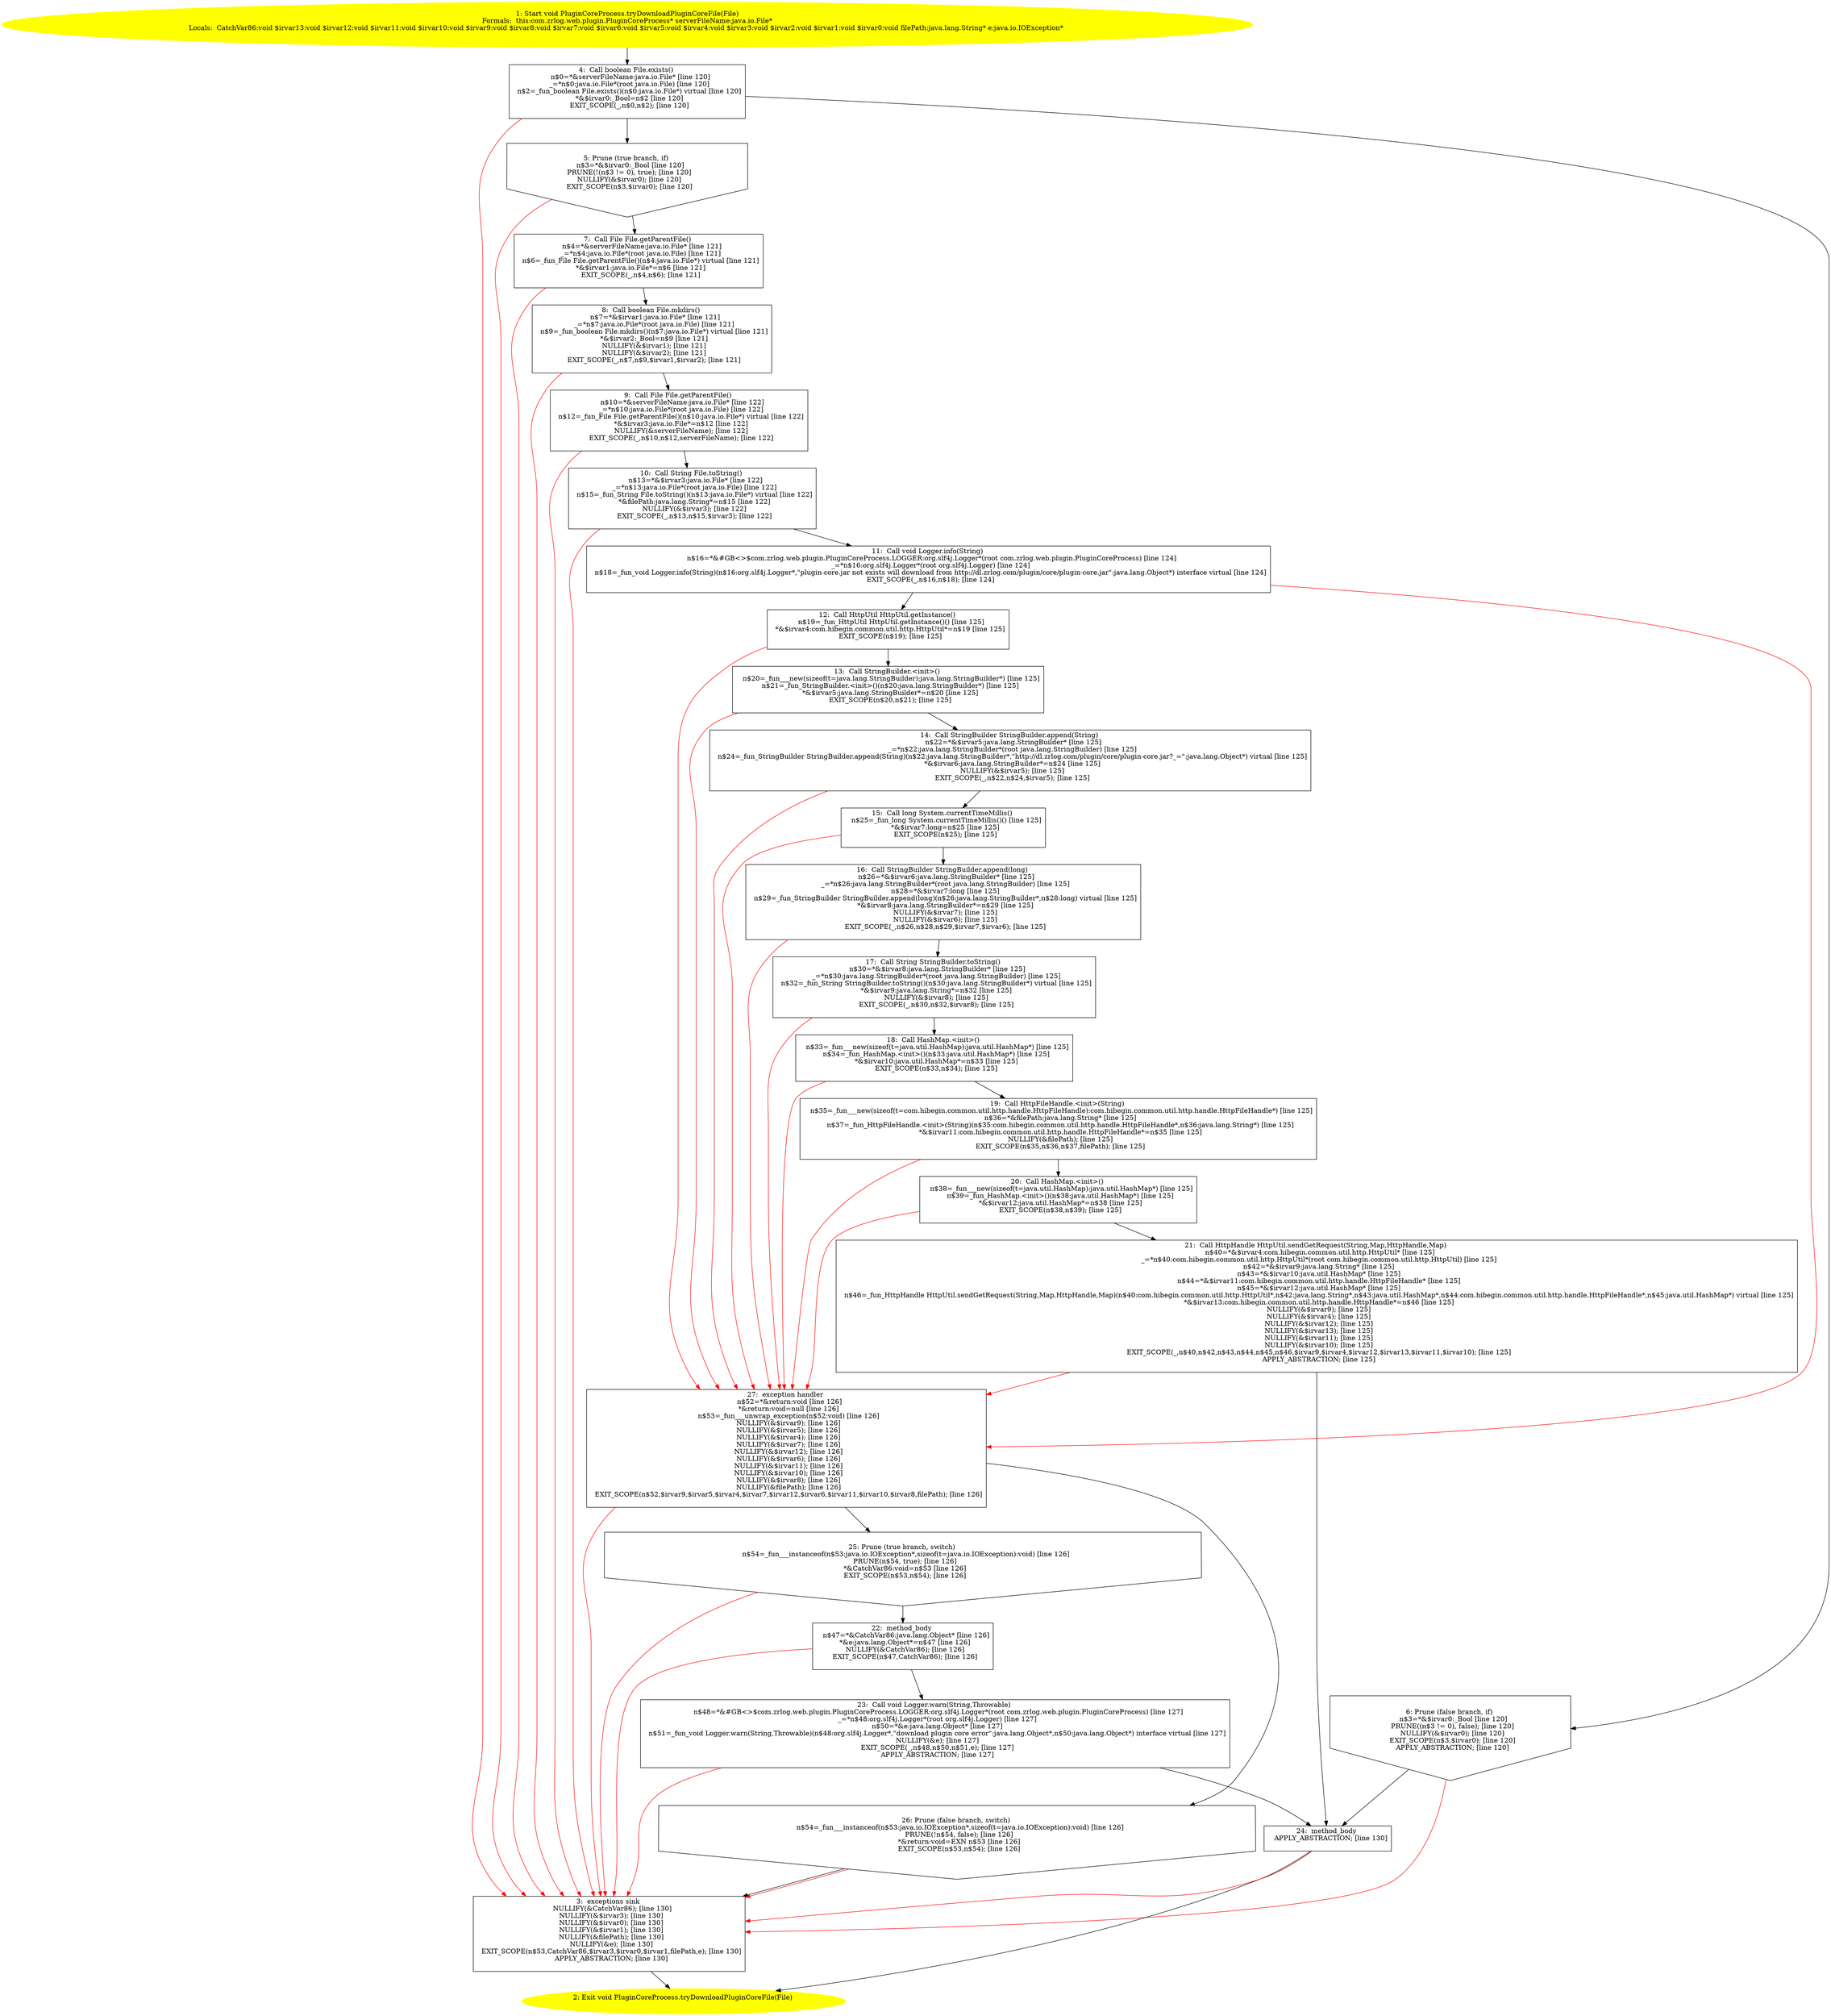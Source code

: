 /* @generated */
digraph cfg {
"com.zrlog.web.plugin.PluginCoreProcess.tryDownloadPluginCoreFile(java.io.File):void.33f8a2373a3fa5e953c453ce57b6dd9b_1" [label="1: Start void PluginCoreProcess.tryDownloadPluginCoreFile(File)\nFormals:  this:com.zrlog.web.plugin.PluginCoreProcess* serverFileName:java.io.File*\nLocals:  CatchVar86:void $irvar13:void $irvar12:void $irvar11:void $irvar10:void $irvar9:void $irvar8:void $irvar7:void $irvar6:void $irvar5:void $irvar4:void $irvar3:void $irvar2:void $irvar1:void $irvar0:void filePath:java.lang.String* e:java.io.IOException* \n  " color=yellow style=filled]
	

	 "com.zrlog.web.plugin.PluginCoreProcess.tryDownloadPluginCoreFile(java.io.File):void.33f8a2373a3fa5e953c453ce57b6dd9b_1" -> "com.zrlog.web.plugin.PluginCoreProcess.tryDownloadPluginCoreFile(java.io.File):void.33f8a2373a3fa5e953c453ce57b6dd9b_4" ;
"com.zrlog.web.plugin.PluginCoreProcess.tryDownloadPluginCoreFile(java.io.File):void.33f8a2373a3fa5e953c453ce57b6dd9b_2" [label="2: Exit void PluginCoreProcess.tryDownloadPluginCoreFile(File) \n  " color=yellow style=filled]
	

"com.zrlog.web.plugin.PluginCoreProcess.tryDownloadPluginCoreFile(java.io.File):void.33f8a2373a3fa5e953c453ce57b6dd9b_3" [label="3:  exceptions sink \n   NULLIFY(&CatchVar86); [line 130]\n  NULLIFY(&$irvar3); [line 130]\n  NULLIFY(&$irvar0); [line 130]\n  NULLIFY(&$irvar1); [line 130]\n  NULLIFY(&filePath); [line 130]\n  NULLIFY(&e); [line 130]\n  EXIT_SCOPE(n$53,CatchVar86,$irvar3,$irvar0,$irvar1,filePath,e); [line 130]\n  APPLY_ABSTRACTION; [line 130]\n " shape="box"]
	

	 "com.zrlog.web.plugin.PluginCoreProcess.tryDownloadPluginCoreFile(java.io.File):void.33f8a2373a3fa5e953c453ce57b6dd9b_3" -> "com.zrlog.web.plugin.PluginCoreProcess.tryDownloadPluginCoreFile(java.io.File):void.33f8a2373a3fa5e953c453ce57b6dd9b_2" ;
"com.zrlog.web.plugin.PluginCoreProcess.tryDownloadPluginCoreFile(java.io.File):void.33f8a2373a3fa5e953c453ce57b6dd9b_4" [label="4:  Call boolean File.exists() \n   n$0=*&serverFileName:java.io.File* [line 120]\n  _=*n$0:java.io.File*(root java.io.File) [line 120]\n  n$2=_fun_boolean File.exists()(n$0:java.io.File*) virtual [line 120]\n  *&$irvar0:_Bool=n$2 [line 120]\n  EXIT_SCOPE(_,n$0,n$2); [line 120]\n " shape="box"]
	

	 "com.zrlog.web.plugin.PluginCoreProcess.tryDownloadPluginCoreFile(java.io.File):void.33f8a2373a3fa5e953c453ce57b6dd9b_4" -> "com.zrlog.web.plugin.PluginCoreProcess.tryDownloadPluginCoreFile(java.io.File):void.33f8a2373a3fa5e953c453ce57b6dd9b_5" ;
	 "com.zrlog.web.plugin.PluginCoreProcess.tryDownloadPluginCoreFile(java.io.File):void.33f8a2373a3fa5e953c453ce57b6dd9b_4" -> "com.zrlog.web.plugin.PluginCoreProcess.tryDownloadPluginCoreFile(java.io.File):void.33f8a2373a3fa5e953c453ce57b6dd9b_6" ;
	 "com.zrlog.web.plugin.PluginCoreProcess.tryDownloadPluginCoreFile(java.io.File):void.33f8a2373a3fa5e953c453ce57b6dd9b_4" -> "com.zrlog.web.plugin.PluginCoreProcess.tryDownloadPluginCoreFile(java.io.File):void.33f8a2373a3fa5e953c453ce57b6dd9b_3" [color="red" ];
"com.zrlog.web.plugin.PluginCoreProcess.tryDownloadPluginCoreFile(java.io.File):void.33f8a2373a3fa5e953c453ce57b6dd9b_5" [label="5: Prune (true branch, if) \n   n$3=*&$irvar0:_Bool [line 120]\n  PRUNE(!(n$3 != 0), true); [line 120]\n  NULLIFY(&$irvar0); [line 120]\n  EXIT_SCOPE(n$3,$irvar0); [line 120]\n " shape="invhouse"]
	

	 "com.zrlog.web.plugin.PluginCoreProcess.tryDownloadPluginCoreFile(java.io.File):void.33f8a2373a3fa5e953c453ce57b6dd9b_5" -> "com.zrlog.web.plugin.PluginCoreProcess.tryDownloadPluginCoreFile(java.io.File):void.33f8a2373a3fa5e953c453ce57b6dd9b_7" ;
	 "com.zrlog.web.plugin.PluginCoreProcess.tryDownloadPluginCoreFile(java.io.File):void.33f8a2373a3fa5e953c453ce57b6dd9b_5" -> "com.zrlog.web.plugin.PluginCoreProcess.tryDownloadPluginCoreFile(java.io.File):void.33f8a2373a3fa5e953c453ce57b6dd9b_3" [color="red" ];
"com.zrlog.web.plugin.PluginCoreProcess.tryDownloadPluginCoreFile(java.io.File):void.33f8a2373a3fa5e953c453ce57b6dd9b_6" [label="6: Prune (false branch, if) \n   n$3=*&$irvar0:_Bool [line 120]\n  PRUNE((n$3 != 0), false); [line 120]\n  NULLIFY(&$irvar0); [line 120]\n  EXIT_SCOPE(n$3,$irvar0); [line 120]\n  APPLY_ABSTRACTION; [line 120]\n " shape="invhouse"]
	

	 "com.zrlog.web.plugin.PluginCoreProcess.tryDownloadPluginCoreFile(java.io.File):void.33f8a2373a3fa5e953c453ce57b6dd9b_6" -> "com.zrlog.web.plugin.PluginCoreProcess.tryDownloadPluginCoreFile(java.io.File):void.33f8a2373a3fa5e953c453ce57b6dd9b_24" ;
	 "com.zrlog.web.plugin.PluginCoreProcess.tryDownloadPluginCoreFile(java.io.File):void.33f8a2373a3fa5e953c453ce57b6dd9b_6" -> "com.zrlog.web.plugin.PluginCoreProcess.tryDownloadPluginCoreFile(java.io.File):void.33f8a2373a3fa5e953c453ce57b6dd9b_3" [color="red" ];
"com.zrlog.web.plugin.PluginCoreProcess.tryDownloadPluginCoreFile(java.io.File):void.33f8a2373a3fa5e953c453ce57b6dd9b_7" [label="7:  Call File File.getParentFile() \n   n$4=*&serverFileName:java.io.File* [line 121]\n  _=*n$4:java.io.File*(root java.io.File) [line 121]\n  n$6=_fun_File File.getParentFile()(n$4:java.io.File*) virtual [line 121]\n  *&$irvar1:java.io.File*=n$6 [line 121]\n  EXIT_SCOPE(_,n$4,n$6); [line 121]\n " shape="box"]
	

	 "com.zrlog.web.plugin.PluginCoreProcess.tryDownloadPluginCoreFile(java.io.File):void.33f8a2373a3fa5e953c453ce57b6dd9b_7" -> "com.zrlog.web.plugin.PluginCoreProcess.tryDownloadPluginCoreFile(java.io.File):void.33f8a2373a3fa5e953c453ce57b6dd9b_8" ;
	 "com.zrlog.web.plugin.PluginCoreProcess.tryDownloadPluginCoreFile(java.io.File):void.33f8a2373a3fa5e953c453ce57b6dd9b_7" -> "com.zrlog.web.plugin.PluginCoreProcess.tryDownloadPluginCoreFile(java.io.File):void.33f8a2373a3fa5e953c453ce57b6dd9b_3" [color="red" ];
"com.zrlog.web.plugin.PluginCoreProcess.tryDownloadPluginCoreFile(java.io.File):void.33f8a2373a3fa5e953c453ce57b6dd9b_8" [label="8:  Call boolean File.mkdirs() \n   n$7=*&$irvar1:java.io.File* [line 121]\n  _=*n$7:java.io.File*(root java.io.File) [line 121]\n  n$9=_fun_boolean File.mkdirs()(n$7:java.io.File*) virtual [line 121]\n  *&$irvar2:_Bool=n$9 [line 121]\n  NULLIFY(&$irvar1); [line 121]\n  NULLIFY(&$irvar2); [line 121]\n  EXIT_SCOPE(_,n$7,n$9,$irvar1,$irvar2); [line 121]\n " shape="box"]
	

	 "com.zrlog.web.plugin.PluginCoreProcess.tryDownloadPluginCoreFile(java.io.File):void.33f8a2373a3fa5e953c453ce57b6dd9b_8" -> "com.zrlog.web.plugin.PluginCoreProcess.tryDownloadPluginCoreFile(java.io.File):void.33f8a2373a3fa5e953c453ce57b6dd9b_9" ;
	 "com.zrlog.web.plugin.PluginCoreProcess.tryDownloadPluginCoreFile(java.io.File):void.33f8a2373a3fa5e953c453ce57b6dd9b_8" -> "com.zrlog.web.plugin.PluginCoreProcess.tryDownloadPluginCoreFile(java.io.File):void.33f8a2373a3fa5e953c453ce57b6dd9b_3" [color="red" ];
"com.zrlog.web.plugin.PluginCoreProcess.tryDownloadPluginCoreFile(java.io.File):void.33f8a2373a3fa5e953c453ce57b6dd9b_9" [label="9:  Call File File.getParentFile() \n   n$10=*&serverFileName:java.io.File* [line 122]\n  _=*n$10:java.io.File*(root java.io.File) [line 122]\n  n$12=_fun_File File.getParentFile()(n$10:java.io.File*) virtual [line 122]\n  *&$irvar3:java.io.File*=n$12 [line 122]\n  NULLIFY(&serverFileName); [line 122]\n  EXIT_SCOPE(_,n$10,n$12,serverFileName); [line 122]\n " shape="box"]
	

	 "com.zrlog.web.plugin.PluginCoreProcess.tryDownloadPluginCoreFile(java.io.File):void.33f8a2373a3fa5e953c453ce57b6dd9b_9" -> "com.zrlog.web.plugin.PluginCoreProcess.tryDownloadPluginCoreFile(java.io.File):void.33f8a2373a3fa5e953c453ce57b6dd9b_10" ;
	 "com.zrlog.web.plugin.PluginCoreProcess.tryDownloadPluginCoreFile(java.io.File):void.33f8a2373a3fa5e953c453ce57b6dd9b_9" -> "com.zrlog.web.plugin.PluginCoreProcess.tryDownloadPluginCoreFile(java.io.File):void.33f8a2373a3fa5e953c453ce57b6dd9b_3" [color="red" ];
"com.zrlog.web.plugin.PluginCoreProcess.tryDownloadPluginCoreFile(java.io.File):void.33f8a2373a3fa5e953c453ce57b6dd9b_10" [label="10:  Call String File.toString() \n   n$13=*&$irvar3:java.io.File* [line 122]\n  _=*n$13:java.io.File*(root java.io.File) [line 122]\n  n$15=_fun_String File.toString()(n$13:java.io.File*) virtual [line 122]\n  *&filePath:java.lang.String*=n$15 [line 122]\n  NULLIFY(&$irvar3); [line 122]\n  EXIT_SCOPE(_,n$13,n$15,$irvar3); [line 122]\n " shape="box"]
	

	 "com.zrlog.web.plugin.PluginCoreProcess.tryDownloadPluginCoreFile(java.io.File):void.33f8a2373a3fa5e953c453ce57b6dd9b_10" -> "com.zrlog.web.plugin.PluginCoreProcess.tryDownloadPluginCoreFile(java.io.File):void.33f8a2373a3fa5e953c453ce57b6dd9b_11" ;
	 "com.zrlog.web.plugin.PluginCoreProcess.tryDownloadPluginCoreFile(java.io.File):void.33f8a2373a3fa5e953c453ce57b6dd9b_10" -> "com.zrlog.web.plugin.PluginCoreProcess.tryDownloadPluginCoreFile(java.io.File):void.33f8a2373a3fa5e953c453ce57b6dd9b_3" [color="red" ];
"com.zrlog.web.plugin.PluginCoreProcess.tryDownloadPluginCoreFile(java.io.File):void.33f8a2373a3fa5e953c453ce57b6dd9b_11" [label="11:  Call void Logger.info(String) \n   n$16=*&#GB<>$com.zrlog.web.plugin.PluginCoreProcess.LOGGER:org.slf4j.Logger*(root com.zrlog.web.plugin.PluginCoreProcess) [line 124]\n  _=*n$16:org.slf4j.Logger*(root org.slf4j.Logger) [line 124]\n  n$18=_fun_void Logger.info(String)(n$16:org.slf4j.Logger*,\"plugin-core.jar not exists will download from http://dl.zrlog.com/plugin/core/plugin-core.jar\":java.lang.Object*) interface virtual [line 124]\n  EXIT_SCOPE(_,n$16,n$18); [line 124]\n " shape="box"]
	

	 "com.zrlog.web.plugin.PluginCoreProcess.tryDownloadPluginCoreFile(java.io.File):void.33f8a2373a3fa5e953c453ce57b6dd9b_11" -> "com.zrlog.web.plugin.PluginCoreProcess.tryDownloadPluginCoreFile(java.io.File):void.33f8a2373a3fa5e953c453ce57b6dd9b_12" ;
	 "com.zrlog.web.plugin.PluginCoreProcess.tryDownloadPluginCoreFile(java.io.File):void.33f8a2373a3fa5e953c453ce57b6dd9b_11" -> "com.zrlog.web.plugin.PluginCoreProcess.tryDownloadPluginCoreFile(java.io.File):void.33f8a2373a3fa5e953c453ce57b6dd9b_27" [color="red" ];
"com.zrlog.web.plugin.PluginCoreProcess.tryDownloadPluginCoreFile(java.io.File):void.33f8a2373a3fa5e953c453ce57b6dd9b_12" [label="12:  Call HttpUtil HttpUtil.getInstance() \n   n$19=_fun_HttpUtil HttpUtil.getInstance()() [line 125]\n  *&$irvar4:com.hibegin.common.util.http.HttpUtil*=n$19 [line 125]\n  EXIT_SCOPE(n$19); [line 125]\n " shape="box"]
	

	 "com.zrlog.web.plugin.PluginCoreProcess.tryDownloadPluginCoreFile(java.io.File):void.33f8a2373a3fa5e953c453ce57b6dd9b_12" -> "com.zrlog.web.plugin.PluginCoreProcess.tryDownloadPluginCoreFile(java.io.File):void.33f8a2373a3fa5e953c453ce57b6dd9b_13" ;
	 "com.zrlog.web.plugin.PluginCoreProcess.tryDownloadPluginCoreFile(java.io.File):void.33f8a2373a3fa5e953c453ce57b6dd9b_12" -> "com.zrlog.web.plugin.PluginCoreProcess.tryDownloadPluginCoreFile(java.io.File):void.33f8a2373a3fa5e953c453ce57b6dd9b_27" [color="red" ];
"com.zrlog.web.plugin.PluginCoreProcess.tryDownloadPluginCoreFile(java.io.File):void.33f8a2373a3fa5e953c453ce57b6dd9b_13" [label="13:  Call StringBuilder.<init>() \n   n$20=_fun___new(sizeof(t=java.lang.StringBuilder):java.lang.StringBuilder*) [line 125]\n  n$21=_fun_StringBuilder.<init>()(n$20:java.lang.StringBuilder*) [line 125]\n  *&$irvar5:java.lang.StringBuilder*=n$20 [line 125]\n  EXIT_SCOPE(n$20,n$21); [line 125]\n " shape="box"]
	

	 "com.zrlog.web.plugin.PluginCoreProcess.tryDownloadPluginCoreFile(java.io.File):void.33f8a2373a3fa5e953c453ce57b6dd9b_13" -> "com.zrlog.web.plugin.PluginCoreProcess.tryDownloadPluginCoreFile(java.io.File):void.33f8a2373a3fa5e953c453ce57b6dd9b_14" ;
	 "com.zrlog.web.plugin.PluginCoreProcess.tryDownloadPluginCoreFile(java.io.File):void.33f8a2373a3fa5e953c453ce57b6dd9b_13" -> "com.zrlog.web.plugin.PluginCoreProcess.tryDownloadPluginCoreFile(java.io.File):void.33f8a2373a3fa5e953c453ce57b6dd9b_27" [color="red" ];
"com.zrlog.web.plugin.PluginCoreProcess.tryDownloadPluginCoreFile(java.io.File):void.33f8a2373a3fa5e953c453ce57b6dd9b_14" [label="14:  Call StringBuilder StringBuilder.append(String) \n   n$22=*&$irvar5:java.lang.StringBuilder* [line 125]\n  _=*n$22:java.lang.StringBuilder*(root java.lang.StringBuilder) [line 125]\n  n$24=_fun_StringBuilder StringBuilder.append(String)(n$22:java.lang.StringBuilder*,\"http://dl.zrlog.com/plugin/core/plugin-core.jar?_=\":java.lang.Object*) virtual [line 125]\n  *&$irvar6:java.lang.StringBuilder*=n$24 [line 125]\n  NULLIFY(&$irvar5); [line 125]\n  EXIT_SCOPE(_,n$22,n$24,$irvar5); [line 125]\n " shape="box"]
	

	 "com.zrlog.web.plugin.PluginCoreProcess.tryDownloadPluginCoreFile(java.io.File):void.33f8a2373a3fa5e953c453ce57b6dd9b_14" -> "com.zrlog.web.plugin.PluginCoreProcess.tryDownloadPluginCoreFile(java.io.File):void.33f8a2373a3fa5e953c453ce57b6dd9b_15" ;
	 "com.zrlog.web.plugin.PluginCoreProcess.tryDownloadPluginCoreFile(java.io.File):void.33f8a2373a3fa5e953c453ce57b6dd9b_14" -> "com.zrlog.web.plugin.PluginCoreProcess.tryDownloadPluginCoreFile(java.io.File):void.33f8a2373a3fa5e953c453ce57b6dd9b_27" [color="red" ];
"com.zrlog.web.plugin.PluginCoreProcess.tryDownloadPluginCoreFile(java.io.File):void.33f8a2373a3fa5e953c453ce57b6dd9b_15" [label="15:  Call long System.currentTimeMillis() \n   n$25=_fun_long System.currentTimeMillis()() [line 125]\n  *&$irvar7:long=n$25 [line 125]\n  EXIT_SCOPE(n$25); [line 125]\n " shape="box"]
	

	 "com.zrlog.web.plugin.PluginCoreProcess.tryDownloadPluginCoreFile(java.io.File):void.33f8a2373a3fa5e953c453ce57b6dd9b_15" -> "com.zrlog.web.plugin.PluginCoreProcess.tryDownloadPluginCoreFile(java.io.File):void.33f8a2373a3fa5e953c453ce57b6dd9b_16" ;
	 "com.zrlog.web.plugin.PluginCoreProcess.tryDownloadPluginCoreFile(java.io.File):void.33f8a2373a3fa5e953c453ce57b6dd9b_15" -> "com.zrlog.web.plugin.PluginCoreProcess.tryDownloadPluginCoreFile(java.io.File):void.33f8a2373a3fa5e953c453ce57b6dd9b_27" [color="red" ];
"com.zrlog.web.plugin.PluginCoreProcess.tryDownloadPluginCoreFile(java.io.File):void.33f8a2373a3fa5e953c453ce57b6dd9b_16" [label="16:  Call StringBuilder StringBuilder.append(long) \n   n$26=*&$irvar6:java.lang.StringBuilder* [line 125]\n  _=*n$26:java.lang.StringBuilder*(root java.lang.StringBuilder) [line 125]\n  n$28=*&$irvar7:long [line 125]\n  n$29=_fun_StringBuilder StringBuilder.append(long)(n$26:java.lang.StringBuilder*,n$28:long) virtual [line 125]\n  *&$irvar8:java.lang.StringBuilder*=n$29 [line 125]\n  NULLIFY(&$irvar7); [line 125]\n  NULLIFY(&$irvar6); [line 125]\n  EXIT_SCOPE(_,n$26,n$28,n$29,$irvar7,$irvar6); [line 125]\n " shape="box"]
	

	 "com.zrlog.web.plugin.PluginCoreProcess.tryDownloadPluginCoreFile(java.io.File):void.33f8a2373a3fa5e953c453ce57b6dd9b_16" -> "com.zrlog.web.plugin.PluginCoreProcess.tryDownloadPluginCoreFile(java.io.File):void.33f8a2373a3fa5e953c453ce57b6dd9b_17" ;
	 "com.zrlog.web.plugin.PluginCoreProcess.tryDownloadPluginCoreFile(java.io.File):void.33f8a2373a3fa5e953c453ce57b6dd9b_16" -> "com.zrlog.web.plugin.PluginCoreProcess.tryDownloadPluginCoreFile(java.io.File):void.33f8a2373a3fa5e953c453ce57b6dd9b_27" [color="red" ];
"com.zrlog.web.plugin.PluginCoreProcess.tryDownloadPluginCoreFile(java.io.File):void.33f8a2373a3fa5e953c453ce57b6dd9b_17" [label="17:  Call String StringBuilder.toString() \n   n$30=*&$irvar8:java.lang.StringBuilder* [line 125]\n  _=*n$30:java.lang.StringBuilder*(root java.lang.StringBuilder) [line 125]\n  n$32=_fun_String StringBuilder.toString()(n$30:java.lang.StringBuilder*) virtual [line 125]\n  *&$irvar9:java.lang.String*=n$32 [line 125]\n  NULLIFY(&$irvar8); [line 125]\n  EXIT_SCOPE(_,n$30,n$32,$irvar8); [line 125]\n " shape="box"]
	

	 "com.zrlog.web.plugin.PluginCoreProcess.tryDownloadPluginCoreFile(java.io.File):void.33f8a2373a3fa5e953c453ce57b6dd9b_17" -> "com.zrlog.web.plugin.PluginCoreProcess.tryDownloadPluginCoreFile(java.io.File):void.33f8a2373a3fa5e953c453ce57b6dd9b_18" ;
	 "com.zrlog.web.plugin.PluginCoreProcess.tryDownloadPluginCoreFile(java.io.File):void.33f8a2373a3fa5e953c453ce57b6dd9b_17" -> "com.zrlog.web.plugin.PluginCoreProcess.tryDownloadPluginCoreFile(java.io.File):void.33f8a2373a3fa5e953c453ce57b6dd9b_27" [color="red" ];
"com.zrlog.web.plugin.PluginCoreProcess.tryDownloadPluginCoreFile(java.io.File):void.33f8a2373a3fa5e953c453ce57b6dd9b_18" [label="18:  Call HashMap.<init>() \n   n$33=_fun___new(sizeof(t=java.util.HashMap):java.util.HashMap*) [line 125]\n  n$34=_fun_HashMap.<init>()(n$33:java.util.HashMap*) [line 125]\n  *&$irvar10:java.util.HashMap*=n$33 [line 125]\n  EXIT_SCOPE(n$33,n$34); [line 125]\n " shape="box"]
	

	 "com.zrlog.web.plugin.PluginCoreProcess.tryDownloadPluginCoreFile(java.io.File):void.33f8a2373a3fa5e953c453ce57b6dd9b_18" -> "com.zrlog.web.plugin.PluginCoreProcess.tryDownloadPluginCoreFile(java.io.File):void.33f8a2373a3fa5e953c453ce57b6dd9b_19" ;
	 "com.zrlog.web.plugin.PluginCoreProcess.tryDownloadPluginCoreFile(java.io.File):void.33f8a2373a3fa5e953c453ce57b6dd9b_18" -> "com.zrlog.web.plugin.PluginCoreProcess.tryDownloadPluginCoreFile(java.io.File):void.33f8a2373a3fa5e953c453ce57b6dd9b_27" [color="red" ];
"com.zrlog.web.plugin.PluginCoreProcess.tryDownloadPluginCoreFile(java.io.File):void.33f8a2373a3fa5e953c453ce57b6dd9b_19" [label="19:  Call HttpFileHandle.<init>(String) \n   n$35=_fun___new(sizeof(t=com.hibegin.common.util.http.handle.HttpFileHandle):com.hibegin.common.util.http.handle.HttpFileHandle*) [line 125]\n  n$36=*&filePath:java.lang.String* [line 125]\n  n$37=_fun_HttpFileHandle.<init>(String)(n$35:com.hibegin.common.util.http.handle.HttpFileHandle*,n$36:java.lang.String*) [line 125]\n  *&$irvar11:com.hibegin.common.util.http.handle.HttpFileHandle*=n$35 [line 125]\n  NULLIFY(&filePath); [line 125]\n  EXIT_SCOPE(n$35,n$36,n$37,filePath); [line 125]\n " shape="box"]
	

	 "com.zrlog.web.plugin.PluginCoreProcess.tryDownloadPluginCoreFile(java.io.File):void.33f8a2373a3fa5e953c453ce57b6dd9b_19" -> "com.zrlog.web.plugin.PluginCoreProcess.tryDownloadPluginCoreFile(java.io.File):void.33f8a2373a3fa5e953c453ce57b6dd9b_20" ;
	 "com.zrlog.web.plugin.PluginCoreProcess.tryDownloadPluginCoreFile(java.io.File):void.33f8a2373a3fa5e953c453ce57b6dd9b_19" -> "com.zrlog.web.plugin.PluginCoreProcess.tryDownloadPluginCoreFile(java.io.File):void.33f8a2373a3fa5e953c453ce57b6dd9b_27" [color="red" ];
"com.zrlog.web.plugin.PluginCoreProcess.tryDownloadPluginCoreFile(java.io.File):void.33f8a2373a3fa5e953c453ce57b6dd9b_20" [label="20:  Call HashMap.<init>() \n   n$38=_fun___new(sizeof(t=java.util.HashMap):java.util.HashMap*) [line 125]\n  n$39=_fun_HashMap.<init>()(n$38:java.util.HashMap*) [line 125]\n  *&$irvar12:java.util.HashMap*=n$38 [line 125]\n  EXIT_SCOPE(n$38,n$39); [line 125]\n " shape="box"]
	

	 "com.zrlog.web.plugin.PluginCoreProcess.tryDownloadPluginCoreFile(java.io.File):void.33f8a2373a3fa5e953c453ce57b6dd9b_20" -> "com.zrlog.web.plugin.PluginCoreProcess.tryDownloadPluginCoreFile(java.io.File):void.33f8a2373a3fa5e953c453ce57b6dd9b_21" ;
	 "com.zrlog.web.plugin.PluginCoreProcess.tryDownloadPluginCoreFile(java.io.File):void.33f8a2373a3fa5e953c453ce57b6dd9b_20" -> "com.zrlog.web.plugin.PluginCoreProcess.tryDownloadPluginCoreFile(java.io.File):void.33f8a2373a3fa5e953c453ce57b6dd9b_27" [color="red" ];
"com.zrlog.web.plugin.PluginCoreProcess.tryDownloadPluginCoreFile(java.io.File):void.33f8a2373a3fa5e953c453ce57b6dd9b_21" [label="21:  Call HttpHandle HttpUtil.sendGetRequest(String,Map,HttpHandle,Map) \n   n$40=*&$irvar4:com.hibegin.common.util.http.HttpUtil* [line 125]\n  _=*n$40:com.hibegin.common.util.http.HttpUtil*(root com.hibegin.common.util.http.HttpUtil) [line 125]\n  n$42=*&$irvar9:java.lang.String* [line 125]\n  n$43=*&$irvar10:java.util.HashMap* [line 125]\n  n$44=*&$irvar11:com.hibegin.common.util.http.handle.HttpFileHandle* [line 125]\n  n$45=*&$irvar12:java.util.HashMap* [line 125]\n  n$46=_fun_HttpHandle HttpUtil.sendGetRequest(String,Map,HttpHandle,Map)(n$40:com.hibegin.common.util.http.HttpUtil*,n$42:java.lang.String*,n$43:java.util.HashMap*,n$44:com.hibegin.common.util.http.handle.HttpFileHandle*,n$45:java.util.HashMap*) virtual [line 125]\n  *&$irvar13:com.hibegin.common.util.http.handle.HttpHandle*=n$46 [line 125]\n  NULLIFY(&$irvar9); [line 125]\n  NULLIFY(&$irvar4); [line 125]\n  NULLIFY(&$irvar12); [line 125]\n  NULLIFY(&$irvar13); [line 125]\n  NULLIFY(&$irvar11); [line 125]\n  NULLIFY(&$irvar10); [line 125]\n  EXIT_SCOPE(_,n$40,n$42,n$43,n$44,n$45,n$46,$irvar9,$irvar4,$irvar12,$irvar13,$irvar11,$irvar10); [line 125]\n  APPLY_ABSTRACTION; [line 125]\n " shape="box"]
	

	 "com.zrlog.web.plugin.PluginCoreProcess.tryDownloadPluginCoreFile(java.io.File):void.33f8a2373a3fa5e953c453ce57b6dd9b_21" -> "com.zrlog.web.plugin.PluginCoreProcess.tryDownloadPluginCoreFile(java.io.File):void.33f8a2373a3fa5e953c453ce57b6dd9b_24" ;
	 "com.zrlog.web.plugin.PluginCoreProcess.tryDownloadPluginCoreFile(java.io.File):void.33f8a2373a3fa5e953c453ce57b6dd9b_21" -> "com.zrlog.web.plugin.PluginCoreProcess.tryDownloadPluginCoreFile(java.io.File):void.33f8a2373a3fa5e953c453ce57b6dd9b_27" [color="red" ];
"com.zrlog.web.plugin.PluginCoreProcess.tryDownloadPluginCoreFile(java.io.File):void.33f8a2373a3fa5e953c453ce57b6dd9b_22" [label="22:  method_body \n   n$47=*&CatchVar86:java.lang.Object* [line 126]\n  *&e:java.lang.Object*=n$47 [line 126]\n  NULLIFY(&CatchVar86); [line 126]\n  EXIT_SCOPE(n$47,CatchVar86); [line 126]\n " shape="box"]
	

	 "com.zrlog.web.plugin.PluginCoreProcess.tryDownloadPluginCoreFile(java.io.File):void.33f8a2373a3fa5e953c453ce57b6dd9b_22" -> "com.zrlog.web.plugin.PluginCoreProcess.tryDownloadPluginCoreFile(java.io.File):void.33f8a2373a3fa5e953c453ce57b6dd9b_23" ;
	 "com.zrlog.web.plugin.PluginCoreProcess.tryDownloadPluginCoreFile(java.io.File):void.33f8a2373a3fa5e953c453ce57b6dd9b_22" -> "com.zrlog.web.plugin.PluginCoreProcess.tryDownloadPluginCoreFile(java.io.File):void.33f8a2373a3fa5e953c453ce57b6dd9b_3" [color="red" ];
"com.zrlog.web.plugin.PluginCoreProcess.tryDownloadPluginCoreFile(java.io.File):void.33f8a2373a3fa5e953c453ce57b6dd9b_23" [label="23:  Call void Logger.warn(String,Throwable) \n   n$48=*&#GB<>$com.zrlog.web.plugin.PluginCoreProcess.LOGGER:org.slf4j.Logger*(root com.zrlog.web.plugin.PluginCoreProcess) [line 127]\n  _=*n$48:org.slf4j.Logger*(root org.slf4j.Logger) [line 127]\n  n$50=*&e:java.lang.Object* [line 127]\n  n$51=_fun_void Logger.warn(String,Throwable)(n$48:org.slf4j.Logger*,\"download plugin core error\":java.lang.Object*,n$50:java.lang.Object*) interface virtual [line 127]\n  NULLIFY(&e); [line 127]\n  EXIT_SCOPE(_,n$48,n$50,n$51,e); [line 127]\n  APPLY_ABSTRACTION; [line 127]\n " shape="box"]
	

	 "com.zrlog.web.plugin.PluginCoreProcess.tryDownloadPluginCoreFile(java.io.File):void.33f8a2373a3fa5e953c453ce57b6dd9b_23" -> "com.zrlog.web.plugin.PluginCoreProcess.tryDownloadPluginCoreFile(java.io.File):void.33f8a2373a3fa5e953c453ce57b6dd9b_24" ;
	 "com.zrlog.web.plugin.PluginCoreProcess.tryDownloadPluginCoreFile(java.io.File):void.33f8a2373a3fa5e953c453ce57b6dd9b_23" -> "com.zrlog.web.plugin.PluginCoreProcess.tryDownloadPluginCoreFile(java.io.File):void.33f8a2373a3fa5e953c453ce57b6dd9b_3" [color="red" ];
"com.zrlog.web.plugin.PluginCoreProcess.tryDownloadPluginCoreFile(java.io.File):void.33f8a2373a3fa5e953c453ce57b6dd9b_24" [label="24:  method_body \n   APPLY_ABSTRACTION; [line 130]\n " shape="box"]
	

	 "com.zrlog.web.plugin.PluginCoreProcess.tryDownloadPluginCoreFile(java.io.File):void.33f8a2373a3fa5e953c453ce57b6dd9b_24" -> "com.zrlog.web.plugin.PluginCoreProcess.tryDownloadPluginCoreFile(java.io.File):void.33f8a2373a3fa5e953c453ce57b6dd9b_2" ;
	 "com.zrlog.web.plugin.PluginCoreProcess.tryDownloadPluginCoreFile(java.io.File):void.33f8a2373a3fa5e953c453ce57b6dd9b_24" -> "com.zrlog.web.plugin.PluginCoreProcess.tryDownloadPluginCoreFile(java.io.File):void.33f8a2373a3fa5e953c453ce57b6dd9b_3" [color="red" ];
"com.zrlog.web.plugin.PluginCoreProcess.tryDownloadPluginCoreFile(java.io.File):void.33f8a2373a3fa5e953c453ce57b6dd9b_25" [label="25: Prune (true branch, switch) \n   n$54=_fun___instanceof(n$53:java.io.IOException*,sizeof(t=java.io.IOException):void) [line 126]\n  PRUNE(n$54, true); [line 126]\n  *&CatchVar86:void=n$53 [line 126]\n  EXIT_SCOPE(n$53,n$54); [line 126]\n " shape="invhouse"]
	

	 "com.zrlog.web.plugin.PluginCoreProcess.tryDownloadPluginCoreFile(java.io.File):void.33f8a2373a3fa5e953c453ce57b6dd9b_25" -> "com.zrlog.web.plugin.PluginCoreProcess.tryDownloadPluginCoreFile(java.io.File):void.33f8a2373a3fa5e953c453ce57b6dd9b_22" ;
	 "com.zrlog.web.plugin.PluginCoreProcess.tryDownloadPluginCoreFile(java.io.File):void.33f8a2373a3fa5e953c453ce57b6dd9b_25" -> "com.zrlog.web.plugin.PluginCoreProcess.tryDownloadPluginCoreFile(java.io.File):void.33f8a2373a3fa5e953c453ce57b6dd9b_3" [color="red" ];
"com.zrlog.web.plugin.PluginCoreProcess.tryDownloadPluginCoreFile(java.io.File):void.33f8a2373a3fa5e953c453ce57b6dd9b_26" [label="26: Prune (false branch, switch) \n   n$54=_fun___instanceof(n$53:java.io.IOException*,sizeof(t=java.io.IOException):void) [line 126]\n  PRUNE(!n$54, false); [line 126]\n  *&return:void=EXN n$53 [line 126]\n  EXIT_SCOPE(n$53,n$54); [line 126]\n " shape="invhouse"]
	

	 "com.zrlog.web.plugin.PluginCoreProcess.tryDownloadPluginCoreFile(java.io.File):void.33f8a2373a3fa5e953c453ce57b6dd9b_26" -> "com.zrlog.web.plugin.PluginCoreProcess.tryDownloadPluginCoreFile(java.io.File):void.33f8a2373a3fa5e953c453ce57b6dd9b_3" ;
	 "com.zrlog.web.plugin.PluginCoreProcess.tryDownloadPluginCoreFile(java.io.File):void.33f8a2373a3fa5e953c453ce57b6dd9b_26" -> "com.zrlog.web.plugin.PluginCoreProcess.tryDownloadPluginCoreFile(java.io.File):void.33f8a2373a3fa5e953c453ce57b6dd9b_3" [color="red" ];
"com.zrlog.web.plugin.PluginCoreProcess.tryDownloadPluginCoreFile(java.io.File):void.33f8a2373a3fa5e953c453ce57b6dd9b_27" [label="27:  exception handler \n   n$52=*&return:void [line 126]\n  *&return:void=null [line 126]\n  n$53=_fun___unwrap_exception(n$52:void) [line 126]\n  NULLIFY(&$irvar9); [line 126]\n  NULLIFY(&$irvar5); [line 126]\n  NULLIFY(&$irvar4); [line 126]\n  NULLIFY(&$irvar7); [line 126]\n  NULLIFY(&$irvar12); [line 126]\n  NULLIFY(&$irvar6); [line 126]\n  NULLIFY(&$irvar11); [line 126]\n  NULLIFY(&$irvar10); [line 126]\n  NULLIFY(&$irvar8); [line 126]\n  NULLIFY(&filePath); [line 126]\n  EXIT_SCOPE(n$52,$irvar9,$irvar5,$irvar4,$irvar7,$irvar12,$irvar6,$irvar11,$irvar10,$irvar8,filePath); [line 126]\n " shape="box"]
	

	 "com.zrlog.web.plugin.PluginCoreProcess.tryDownloadPluginCoreFile(java.io.File):void.33f8a2373a3fa5e953c453ce57b6dd9b_27" -> "com.zrlog.web.plugin.PluginCoreProcess.tryDownloadPluginCoreFile(java.io.File):void.33f8a2373a3fa5e953c453ce57b6dd9b_25" ;
	 "com.zrlog.web.plugin.PluginCoreProcess.tryDownloadPluginCoreFile(java.io.File):void.33f8a2373a3fa5e953c453ce57b6dd9b_27" -> "com.zrlog.web.plugin.PluginCoreProcess.tryDownloadPluginCoreFile(java.io.File):void.33f8a2373a3fa5e953c453ce57b6dd9b_26" ;
	 "com.zrlog.web.plugin.PluginCoreProcess.tryDownloadPluginCoreFile(java.io.File):void.33f8a2373a3fa5e953c453ce57b6dd9b_27" -> "com.zrlog.web.plugin.PluginCoreProcess.tryDownloadPluginCoreFile(java.io.File):void.33f8a2373a3fa5e953c453ce57b6dd9b_3" [color="red" ];
}
